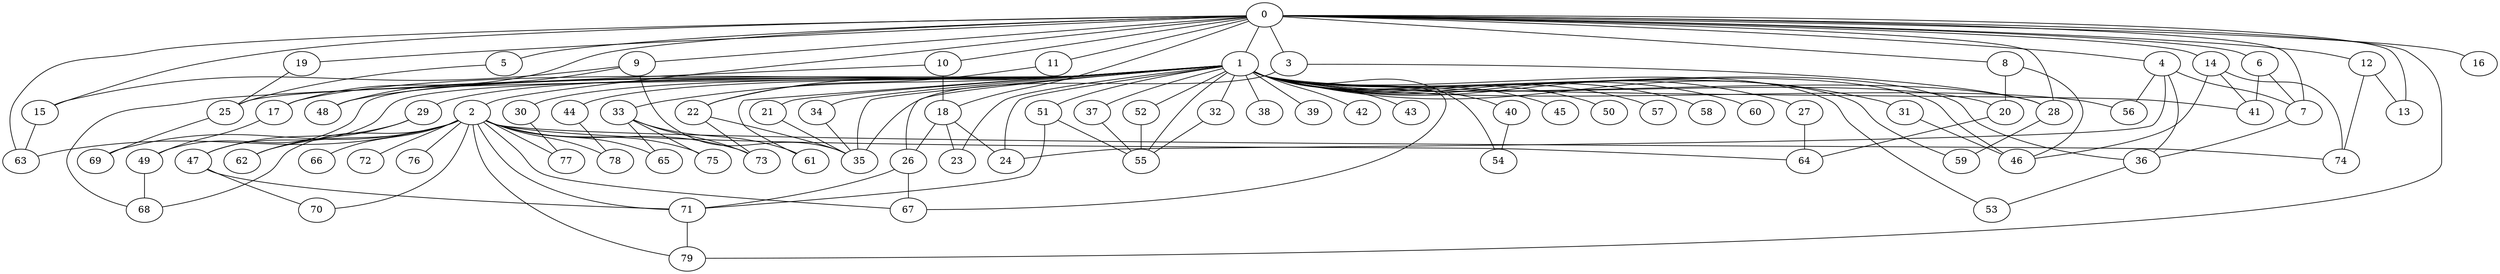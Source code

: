
graph graphname {
    0 -- 1
0 -- 2
0 -- 3
0 -- 4
0 -- 5
0 -- 6
0 -- 7
0 -- 8
0 -- 9
0 -- 10
0 -- 11
0 -- 12
0 -- 13
0 -- 14
0 -- 15
0 -- 16
0 -- 17
0 -- 18
0 -- 19
0 -- 28
0 -- 63
0 -- 79
1 -- 20
1 -- 21
1 -- 22
1 -- 23
1 -- 24
1 -- 25
1 -- 26
1 -- 27
1 -- 28
1 -- 29
1 -- 30
1 -- 31
1 -- 32
1 -- 33
1 -- 34
1 -- 35
1 -- 36
1 -- 37
1 -- 38
1 -- 39
1 -- 40
1 -- 41
1 -- 42
1 -- 43
1 -- 44
1 -- 45
1 -- 46
1 -- 47
1 -- 48
1 -- 49
1 -- 50
1 -- 51
1 -- 52
1 -- 53
1 -- 54
1 -- 55
1 -- 56
1 -- 57
1 -- 58
1 -- 59
1 -- 60
1 -- 61
1 -- 17
1 -- 67
2 -- 64
2 -- 66
2 -- 67
2 -- 68
2 -- 69
2 -- 70
2 -- 65
2 -- 72
2 -- 73
2 -- 74
2 -- 71
2 -- 76
2 -- 77
2 -- 78
2 -- 79
2 -- 75
2 -- 62
2 -- 63
3 -- 35
3 -- 28
4 -- 7
4 -- 56
4 -- 24
4 -- 36
5 -- 25
6 -- 7
6 -- 41
7 -- 36
8 -- 46
8 -- 20
9 -- 15
9 -- 35
9 -- 48
10 -- 18
10 -- 68
11 -- 22
12 -- 13
12 -- 74
14 -- 74
14 -- 46
14 -- 41
15 -- 63
17 -- 49
18 -- 26
18 -- 23
18 -- 24
19 -- 25
20 -- 64
21 -- 35
22 -- 73
22 -- 35
25 -- 69
26 -- 67
26 -- 71
27 -- 64
28 -- 59
29 -- 47
29 -- 62
30 -- 77
31 -- 46
32 -- 55
33 -- 65
33 -- 73
33 -- 61
33 -- 75
34 -- 35
36 -- 53
37 -- 55
40 -- 54
44 -- 78
47 -- 71
47 -- 70
49 -- 68
51 -- 71
51 -- 55
52 -- 55
71 -- 79

}
